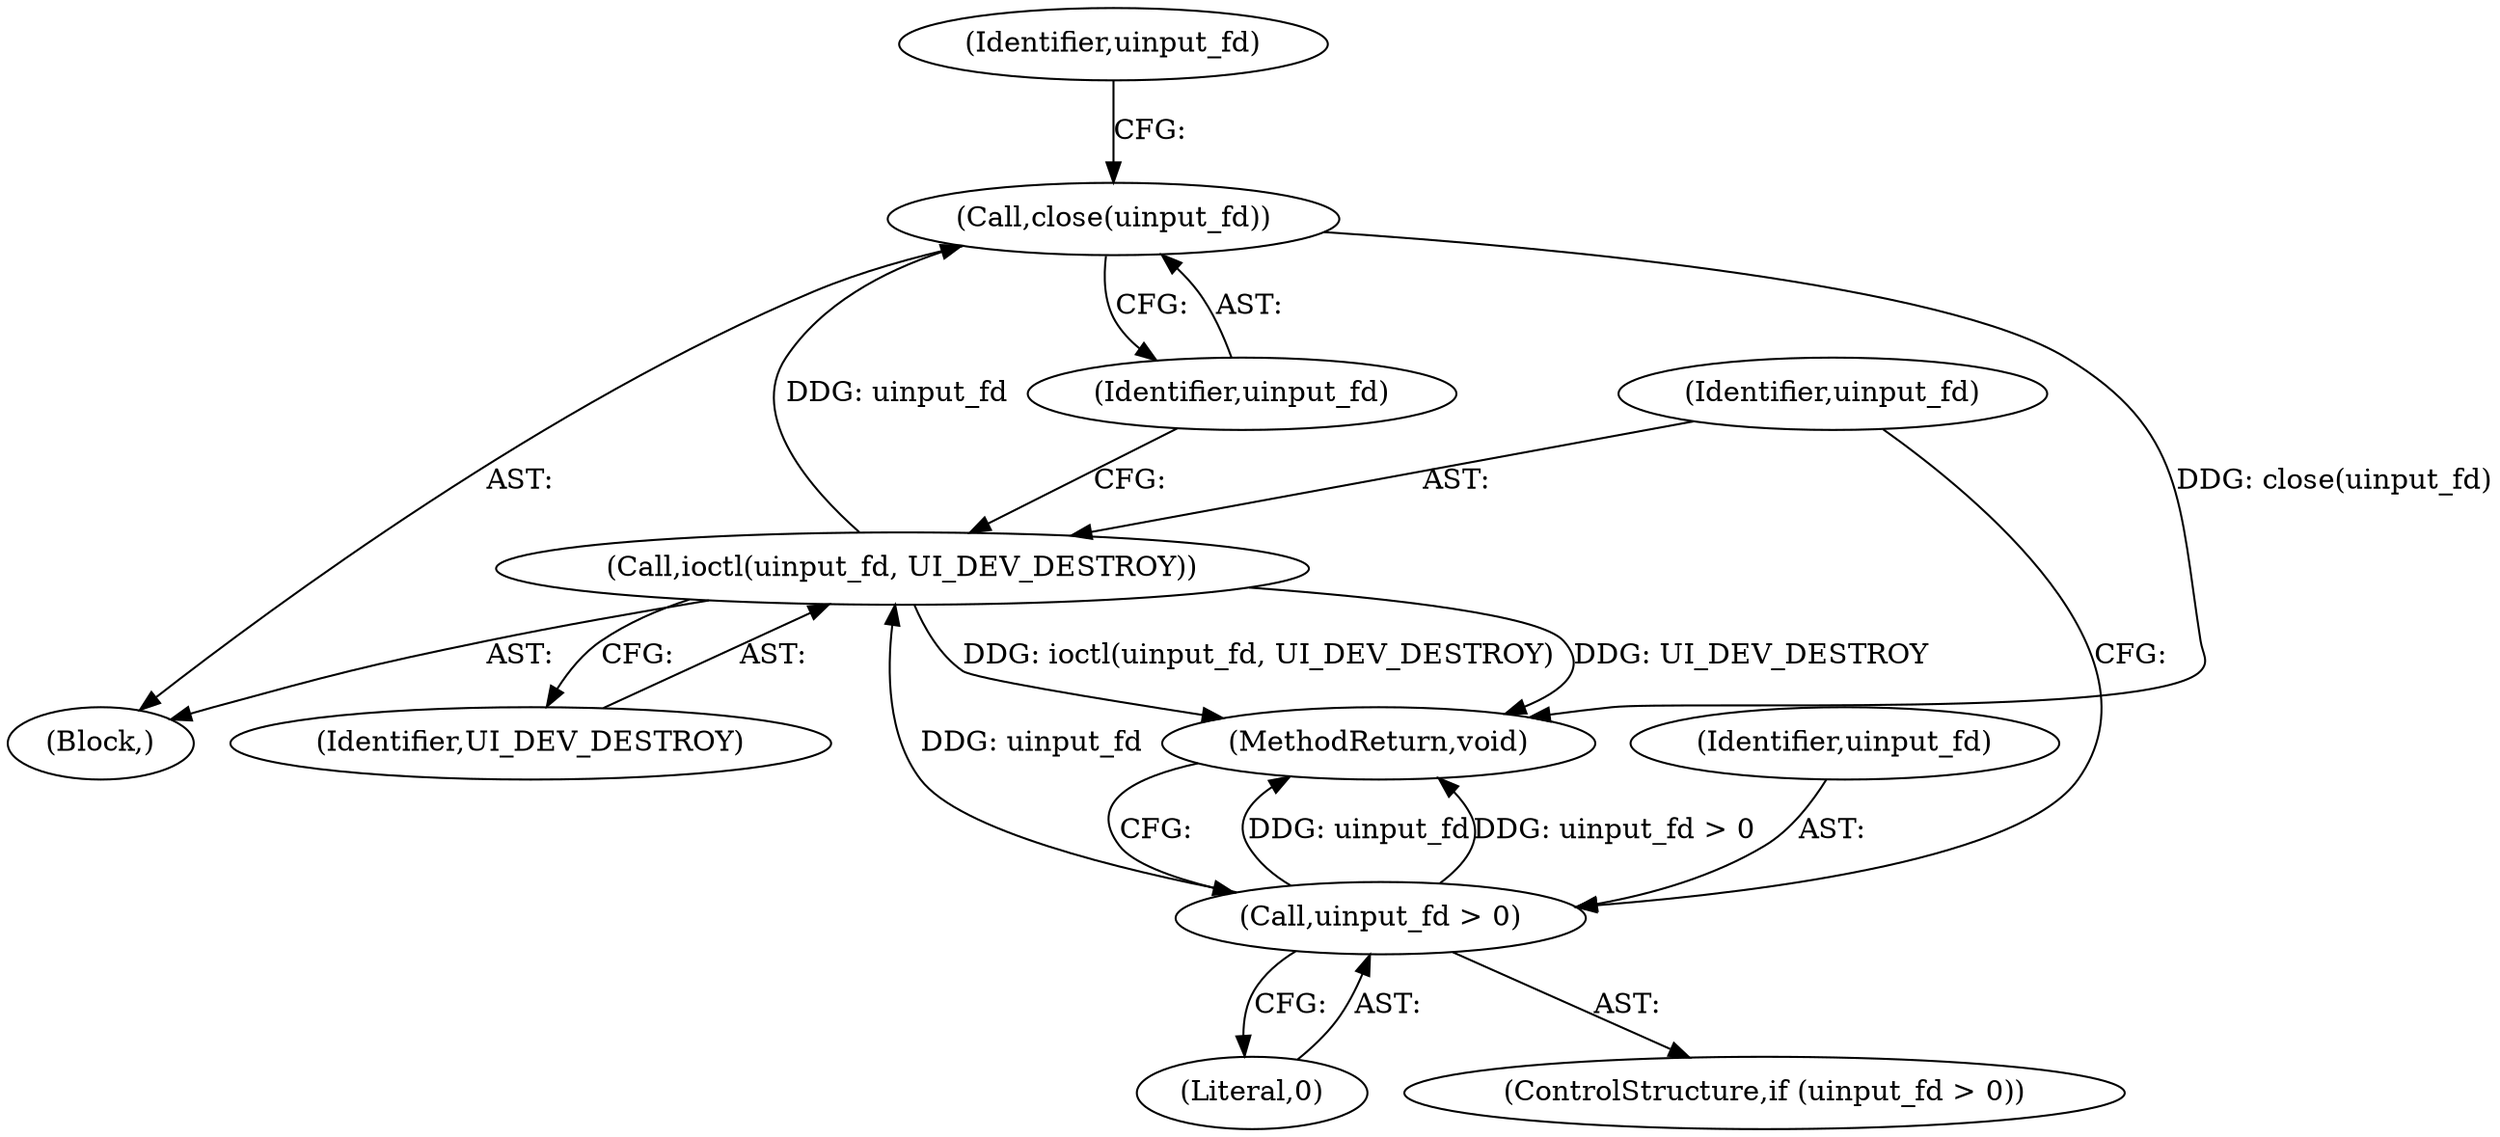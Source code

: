 digraph "1_Android_472271b153c5dc53c28beac55480a8d8434b2d5c_27@API" {
"1000114" [label="(Call,close(uinput_fd))"];
"1000111" [label="(Call,ioctl(uinput_fd, UI_DEV_DESTROY))"];
"1000107" [label="(Call,uinput_fd > 0)"];
"1000107" [label="(Call,uinput_fd > 0)"];
"1000114" [label="(Call,close(uinput_fd))"];
"1000113" [label="(Identifier,UI_DEV_DESTROY)"];
"1000117" [label="(Identifier,uinput_fd)"];
"1000110" [label="(Block,)"];
"1000111" [label="(Call,ioctl(uinput_fd, UI_DEV_DESTROY))"];
"1000108" [label="(Identifier,uinput_fd)"];
"1000115" [label="(Identifier,uinput_fd)"];
"1000109" [label="(Literal,0)"];
"1000106" [label="(ControlStructure,if (uinput_fd > 0))"];
"1000120" [label="(MethodReturn,void)"];
"1000112" [label="(Identifier,uinput_fd)"];
"1000114" -> "1000110"  [label="AST: "];
"1000114" -> "1000115"  [label="CFG: "];
"1000115" -> "1000114"  [label="AST: "];
"1000117" -> "1000114"  [label="CFG: "];
"1000114" -> "1000120"  [label="DDG: close(uinput_fd)"];
"1000111" -> "1000114"  [label="DDG: uinput_fd"];
"1000111" -> "1000110"  [label="AST: "];
"1000111" -> "1000113"  [label="CFG: "];
"1000112" -> "1000111"  [label="AST: "];
"1000113" -> "1000111"  [label="AST: "];
"1000115" -> "1000111"  [label="CFG: "];
"1000111" -> "1000120"  [label="DDG: UI_DEV_DESTROY"];
"1000111" -> "1000120"  [label="DDG: ioctl(uinput_fd, UI_DEV_DESTROY)"];
"1000107" -> "1000111"  [label="DDG: uinput_fd"];
"1000107" -> "1000106"  [label="AST: "];
"1000107" -> "1000109"  [label="CFG: "];
"1000108" -> "1000107"  [label="AST: "];
"1000109" -> "1000107"  [label="AST: "];
"1000112" -> "1000107"  [label="CFG: "];
"1000120" -> "1000107"  [label="CFG: "];
"1000107" -> "1000120"  [label="DDG: uinput_fd"];
"1000107" -> "1000120"  [label="DDG: uinput_fd > 0"];
}
